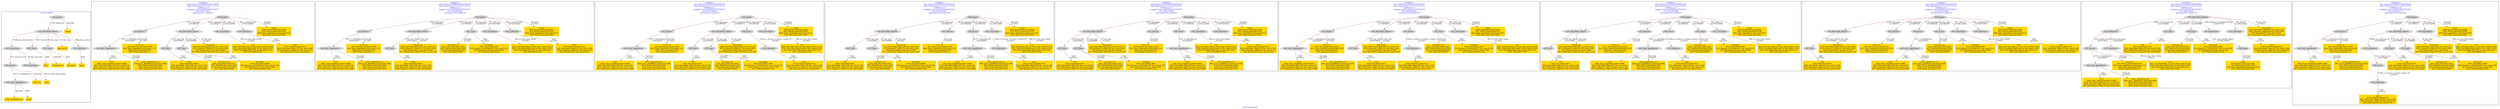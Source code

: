 digraph n0 {
fontcolor="blue"
remincross="true"
label="s16-s-hammer.xml"
subgraph cluster_0 {
label="1-correct model"
n2[style="filled",color="white",fillcolor="lightgray",label="E12_Production1"];
n3[style="filled",color="white",fillcolor="lightgray",label="E21_Person1"];
n4[style="filled",color="white",fillcolor="lightgray",label="E52_Time-Span1"];
n5[style="filled",color="white",fillcolor="lightgray",label="E82_Actor_Appellation1"];
n6[shape="plaintext",style="filled",fillcolor="gold",label="artist_uri"];
n7[style="filled",color="white",fillcolor="lightgray",label="E22_Man-Made_Object1"];
n8[style="filled",color="white",fillcolor="lightgray",label="E35_Title1"];
n9[style="filled",color="white",fillcolor="lightgray",label="E55_Type1"];
n10[shape="plaintext",style="filled",fillcolor="gold",label="description"];
n11[style="filled",color="white",fillcolor="lightgray",label="E78_Collection1"];
n12[shape="plaintext",style="filled",fillcolor="gold",label="title"];
n13[style="filled",color="white",fillcolor="lightgray",label="E38_Image1"];
n14[shape="plaintext",style="filled",fillcolor="gold",label="image"];
n15[shape="plaintext",style="filled",fillcolor="gold",label="year"];
n16[shape="plaintext",style="filled",fillcolor="gold",label="technique_uri"];
n17[shape="plaintext",style="filled",fillcolor="gold",label="technique"];
n18[shape="plaintext",style="filled",fillcolor="gold",label="name"];
n19[shape="plaintext",style="filled",fillcolor="gold",label="artist_appellation_uri"];
n20[shape="plaintext",style="filled",fillcolor="gold",label="artist"];
}
subgraph cluster_1 {
label="candidate 0\nlink coherence:0.058823529411764705\nnode coherence:0.1111111111111111\nconfidence:1.0\nmapping score:0.40370370370370373\ncost:1204.776947\n-precision:0.57-recall:0.5"
n22[style="filled",color="white",fillcolor="lightgray",label="E21_Person1"];
n23[style="filled",color="white",fillcolor="lightgray",label="E82_Actor_Appellation1"];
n24[style="filled",color="white",fillcolor="lightgray",label="E22_Man-Made_Object1"];
n25[style="filled",color="white",fillcolor="lightgray",label="E35_Title1"];
n26[style="filled",color="white",fillcolor="lightgray",label="E55_Type1"];
n27[style="filled",color="white",fillcolor="lightgray",label="E38_Image1"];
n28[style="filled",color="white",fillcolor="lightgray",label="E52_Time-Span1"];
n29[style="filled",color="white",fillcolor="lightgray",label="E78_Collection1"];
n30[shape="plaintext",style="filled",fillcolor="gold",label="artist\n[E82_Actor_Appellation,label,0.689]\n[E22_Man-Made_Object,P3_has_note,0.13]\n[E33_Linguistic_Object,P3_has_note,0.115]\n[E73_Information_Object,P3_has_note,0.066]"];
n31[shape="plaintext",style="filled",fillcolor="gold",label="year\n[E52_Time-Span,P82_at_some_time_within,0.523]\n[E52_Time-Span,P82a_begin_of_the_begin,0.192]\n[E52_Time-Span,P82b_end_of_the_end,0.181]\n[E35_Title,label,0.103]"];
n32[shape="plaintext",style="filled",fillcolor="gold",label="technique_uri\n[E55_Type,classLink,0.423]\n[E57_Material,classLink,0.285]\n[E74_Group,classLink,0.222]\n[E55_Type,label,0.069]"];
n33[shape="plaintext",style="filled",fillcolor="gold",label="name\n[E78_Collection,label,0.61]\n[E22_Man-Made_Object,P3_has_note,0.166]\n[E33_Linguistic_Object,P3_has_note,0.15]\n[E8_Acquisition,P3_has_note,0.074]"];
n34[shape="plaintext",style="filled",fillcolor="gold",label="image\n[E38_Image,classLink,0.826]\n[E21_Person,classLink,0.073]\n[E82_Actor_Appellation,classLink,0.057]\n[E53_Place,classLink,0.044]"];
n35[shape="plaintext",style="filled",fillcolor="gold",label="artist_appellation_uri\n[E82_Actor_Appellation,classLink,0.569]\n[E21_Person,classLink,0.343]\n[E39_Actor,classLink,0.055]\n[E38_Image,classLink,0.033]"];
n36[shape="plaintext",style="filled",fillcolor="gold",label="description\n[E22_Man-Made_Object,P3_has_note,0.35]\n[E33_Linguistic_Object,P3_has_note,0.288]\n[E8_Acquisition,P3_has_note,0.224]\n[E73_Information_Object,P3_has_note,0.139]"];
n37[shape="plaintext",style="filled",fillcolor="gold",label="artist_uri\n[E21_Person,classLink,0.416]\n[E82_Actor_Appellation,classLink,0.318]\n[E39_Actor,classLink,0.167]\n[E38_Image,classLink,0.1]"];
n38[shape="plaintext",style="filled",fillcolor="gold",label="title\n[E35_Title,label,0.647]\n[E22_Man-Made_Object,P3_has_note,0.134]\n[E73_Information_Object,P3_has_note,0.125]\n[E33_Linguistic_Object,P3_has_note,0.094]"];
n39[shape="plaintext",style="filled",fillcolor="gold",label="technique\n[E55_Type,label,0.498]\n[E29_Design_or_Procedure,P3_has_note,0.224]\n[E12_Production,P3_has_note,0.146]\n[E57_Material,label,0.133]"];
}
subgraph cluster_2 {
label="candidate 1\nlink coherence:0.058823529411764705\nnode coherence:0.1111111111111111\nconfidence:1.0\nmapping score:0.40370370370370373\ncost:1204.955166\n-precision:0.43-recall:0.38"
n41[style="filled",color="white",fillcolor="lightgray",label="E21_Person1"];
n42[style="filled",color="white",fillcolor="lightgray",label="E82_Actor_Appellation1"];
n43[style="filled",color="white",fillcolor="lightgray",label="E22_Man-Made_Object1"];
n44[style="filled",color="white",fillcolor="lightgray",label="E35_Title1"];
n45[style="filled",color="white",fillcolor="lightgray",label="E38_Image1"];
n46[style="filled",color="white",fillcolor="lightgray",label="E55_Type1"];
n47[style="filled",color="white",fillcolor="lightgray",label="E52_Time-Span1"];
n48[style="filled",color="white",fillcolor="lightgray",label="E78_Collection1"];
n49[shape="plaintext",style="filled",fillcolor="gold",label="artist\n[E82_Actor_Appellation,label,0.689]\n[E22_Man-Made_Object,P3_has_note,0.13]\n[E33_Linguistic_Object,P3_has_note,0.115]\n[E73_Information_Object,P3_has_note,0.066]"];
n50[shape="plaintext",style="filled",fillcolor="gold",label="year\n[E52_Time-Span,P82_at_some_time_within,0.523]\n[E52_Time-Span,P82a_begin_of_the_begin,0.192]\n[E52_Time-Span,P82b_end_of_the_end,0.181]\n[E35_Title,label,0.103]"];
n51[shape="plaintext",style="filled",fillcolor="gold",label="technique_uri\n[E55_Type,classLink,0.423]\n[E57_Material,classLink,0.285]\n[E74_Group,classLink,0.222]\n[E55_Type,label,0.069]"];
n52[shape="plaintext",style="filled",fillcolor="gold",label="name\n[E78_Collection,label,0.61]\n[E22_Man-Made_Object,P3_has_note,0.166]\n[E33_Linguistic_Object,P3_has_note,0.15]\n[E8_Acquisition,P3_has_note,0.074]"];
n53[shape="plaintext",style="filled",fillcolor="gold",label="image\n[E38_Image,classLink,0.826]\n[E21_Person,classLink,0.073]\n[E82_Actor_Appellation,classLink,0.057]\n[E53_Place,classLink,0.044]"];
n54[shape="plaintext",style="filled",fillcolor="gold",label="artist_appellation_uri\n[E82_Actor_Appellation,classLink,0.569]\n[E21_Person,classLink,0.343]\n[E39_Actor,classLink,0.055]\n[E38_Image,classLink,0.033]"];
n55[shape="plaintext",style="filled",fillcolor="gold",label="description\n[E22_Man-Made_Object,P3_has_note,0.35]\n[E33_Linguistic_Object,P3_has_note,0.288]\n[E8_Acquisition,P3_has_note,0.224]\n[E73_Information_Object,P3_has_note,0.139]"];
n56[shape="plaintext",style="filled",fillcolor="gold",label="artist_uri\n[E21_Person,classLink,0.416]\n[E82_Actor_Appellation,classLink,0.318]\n[E39_Actor,classLink,0.167]\n[E38_Image,classLink,0.1]"];
n57[shape="plaintext",style="filled",fillcolor="gold",label="title\n[E35_Title,label,0.647]\n[E22_Man-Made_Object,P3_has_note,0.134]\n[E73_Information_Object,P3_has_note,0.125]\n[E33_Linguistic_Object,P3_has_note,0.094]"];
n58[shape="plaintext",style="filled",fillcolor="gold",label="technique\n[E55_Type,label,0.498]\n[E29_Design_or_Procedure,P3_has_note,0.224]\n[E12_Production,P3_has_note,0.146]\n[E57_Material,label,0.133]"];
}
subgraph cluster_3 {
label="candidate 2\nlink coherence:0.05555555555555555\nnode coherence:0.1111111111111111\nconfidence:1.0\nmapping score:0.40370370370370373\ncost:1205.766253\n-precision:0.5-recall:0.5"
n60[style="filled",color="white",fillcolor="lightgray",label="E21_Person1"];
n61[style="filled",color="white",fillcolor="lightgray",label="E82_Actor_Appellation1"];
n62[style="filled",color="white",fillcolor="lightgray",label="E22_Man-Made_Object1"];
n63[style="filled",color="white",fillcolor="lightgray",label="E35_Title1"];
n64[style="filled",color="white",fillcolor="lightgray",label="E55_Type1"];
n65[style="filled",color="white",fillcolor="lightgray",label="E38_Image1"];
n66[style="filled",color="white",fillcolor="lightgray",label="E39_Actor1"];
n67[style="filled",color="white",fillcolor="lightgray",label="E52_Time-Span1"];
n68[style="filled",color="white",fillcolor="lightgray",label="E78_Collection1"];
n69[shape="plaintext",style="filled",fillcolor="gold",label="artist\n[E82_Actor_Appellation,label,0.689]\n[E22_Man-Made_Object,P3_has_note,0.13]\n[E33_Linguistic_Object,P3_has_note,0.115]\n[E73_Information_Object,P3_has_note,0.066]"];
n70[shape="plaintext",style="filled",fillcolor="gold",label="year\n[E52_Time-Span,P82_at_some_time_within,0.523]\n[E52_Time-Span,P82a_begin_of_the_begin,0.192]\n[E52_Time-Span,P82b_end_of_the_end,0.181]\n[E35_Title,label,0.103]"];
n71[shape="plaintext",style="filled",fillcolor="gold",label="technique_uri\n[E55_Type,classLink,0.423]\n[E57_Material,classLink,0.285]\n[E74_Group,classLink,0.222]\n[E55_Type,label,0.069]"];
n72[shape="plaintext",style="filled",fillcolor="gold",label="name\n[E78_Collection,label,0.61]\n[E22_Man-Made_Object,P3_has_note,0.166]\n[E33_Linguistic_Object,P3_has_note,0.15]\n[E8_Acquisition,P3_has_note,0.074]"];
n73[shape="plaintext",style="filled",fillcolor="gold",label="image\n[E38_Image,classLink,0.826]\n[E21_Person,classLink,0.073]\n[E82_Actor_Appellation,classLink,0.057]\n[E53_Place,classLink,0.044]"];
n74[shape="plaintext",style="filled",fillcolor="gold",label="artist_appellation_uri\n[E82_Actor_Appellation,classLink,0.569]\n[E21_Person,classLink,0.343]\n[E39_Actor,classLink,0.055]\n[E38_Image,classLink,0.033]"];
n75[shape="plaintext",style="filled",fillcolor="gold",label="description\n[E22_Man-Made_Object,P3_has_note,0.35]\n[E33_Linguistic_Object,P3_has_note,0.288]\n[E8_Acquisition,P3_has_note,0.224]\n[E73_Information_Object,P3_has_note,0.139]"];
n76[shape="plaintext",style="filled",fillcolor="gold",label="artist_uri\n[E21_Person,classLink,0.416]\n[E82_Actor_Appellation,classLink,0.318]\n[E39_Actor,classLink,0.167]\n[E38_Image,classLink,0.1]"];
n77[shape="plaintext",style="filled",fillcolor="gold",label="title\n[E35_Title,label,0.647]\n[E22_Man-Made_Object,P3_has_note,0.134]\n[E73_Information_Object,P3_has_note,0.125]\n[E33_Linguistic_Object,P3_has_note,0.094]"];
n78[shape="plaintext",style="filled",fillcolor="gold",label="technique\n[E55_Type,label,0.498]\n[E29_Design_or_Procedure,P3_has_note,0.224]\n[E12_Production,P3_has_note,0.146]\n[E57_Material,label,0.133]"];
}
subgraph cluster_4 {
label="candidate 3\nlink coherence:0.05555555555555555\nnode coherence:0.1111111111111111\nconfidence:1.0\nmapping score:0.40370370370370373\ncost:1205.766567\n-precision:0.38-recall:0.38"
n80[style="filled",color="white",fillcolor="lightgray",label="E22_Man-Made_Object1"];
n81[style="filled",color="white",fillcolor="lightgray",label="E35_Title1"];
n82[style="filled",color="white",fillcolor="lightgray",label="E55_Type1"];
n83[style="filled",color="white",fillcolor="lightgray",label="E38_Image1"];
n84[style="filled",color="white",fillcolor="lightgray",label="E21_Person1"];
n85[style="filled",color="white",fillcolor="lightgray",label="E39_Actor1"];
n86[style="filled",color="white",fillcolor="lightgray",label="E82_Actor_Appellation1"];
n87[style="filled",color="white",fillcolor="lightgray",label="E52_Time-Span1"];
n88[style="filled",color="white",fillcolor="lightgray",label="E78_Collection1"];
n89[shape="plaintext",style="filled",fillcolor="gold",label="artist\n[E82_Actor_Appellation,label,0.689]\n[E22_Man-Made_Object,P3_has_note,0.13]\n[E33_Linguistic_Object,P3_has_note,0.115]\n[E73_Information_Object,P3_has_note,0.066]"];
n90[shape="plaintext",style="filled",fillcolor="gold",label="year\n[E52_Time-Span,P82_at_some_time_within,0.523]\n[E52_Time-Span,P82a_begin_of_the_begin,0.192]\n[E52_Time-Span,P82b_end_of_the_end,0.181]\n[E35_Title,label,0.103]"];
n91[shape="plaintext",style="filled",fillcolor="gold",label="technique_uri\n[E55_Type,classLink,0.423]\n[E57_Material,classLink,0.285]\n[E74_Group,classLink,0.222]\n[E55_Type,label,0.069]"];
n92[shape="plaintext",style="filled",fillcolor="gold",label="name\n[E78_Collection,label,0.61]\n[E22_Man-Made_Object,P3_has_note,0.166]\n[E33_Linguistic_Object,P3_has_note,0.15]\n[E8_Acquisition,P3_has_note,0.074]"];
n93[shape="plaintext",style="filled",fillcolor="gold",label="image\n[E38_Image,classLink,0.826]\n[E21_Person,classLink,0.073]\n[E82_Actor_Appellation,classLink,0.057]\n[E53_Place,classLink,0.044]"];
n94[shape="plaintext",style="filled",fillcolor="gold",label="artist_appellation_uri\n[E82_Actor_Appellation,classLink,0.569]\n[E21_Person,classLink,0.343]\n[E39_Actor,classLink,0.055]\n[E38_Image,classLink,0.033]"];
n95[shape="plaintext",style="filled",fillcolor="gold",label="description\n[E22_Man-Made_Object,P3_has_note,0.35]\n[E33_Linguistic_Object,P3_has_note,0.288]\n[E8_Acquisition,P3_has_note,0.224]\n[E73_Information_Object,P3_has_note,0.139]"];
n96[shape="plaintext",style="filled",fillcolor="gold",label="artist_uri\n[E21_Person,classLink,0.416]\n[E82_Actor_Appellation,classLink,0.318]\n[E39_Actor,classLink,0.167]\n[E38_Image,classLink,0.1]"];
n97[shape="plaintext",style="filled",fillcolor="gold",label="title\n[E35_Title,label,0.647]\n[E22_Man-Made_Object,P3_has_note,0.134]\n[E73_Information_Object,P3_has_note,0.125]\n[E33_Linguistic_Object,P3_has_note,0.094]"];
n98[shape="plaintext",style="filled",fillcolor="gold",label="technique\n[E55_Type,label,0.498]\n[E29_Design_or_Procedure,P3_has_note,0.224]\n[E12_Production,P3_has_note,0.146]\n[E57_Material,label,0.133]"];
}
subgraph cluster_5 {
label="candidate 4\nlink coherence:0.05555555555555555\nnode coherence:0.1111111111111111\nconfidence:1.0\nmapping score:0.40370370370370373\ncost:1205.776569\n-precision:0.38-recall:0.38"
n100[style="filled",color="white",fillcolor="lightgray",label="E22_Man-Made_Object1"];
n101[style="filled",color="white",fillcolor="lightgray",label="E35_Title1"];
n102[style="filled",color="white",fillcolor="lightgray",label="E55_Type1"];
n103[style="filled",color="white",fillcolor="lightgray",label="E38_Image1"];
n104[style="filled",color="white",fillcolor="lightgray",label="E21_Person1"];
n105[style="filled",color="white",fillcolor="lightgray",label="E39_Actor1"];
n106[style="filled",color="white",fillcolor="lightgray",label="E82_Actor_Appellation1"];
n107[style="filled",color="white",fillcolor="lightgray",label="E52_Time-Span1"];
n108[style="filled",color="white",fillcolor="lightgray",label="E78_Collection1"];
n109[shape="plaintext",style="filled",fillcolor="gold",label="artist\n[E82_Actor_Appellation,label,0.689]\n[E22_Man-Made_Object,P3_has_note,0.13]\n[E33_Linguistic_Object,P3_has_note,0.115]\n[E73_Information_Object,P3_has_note,0.066]"];
n110[shape="plaintext",style="filled",fillcolor="gold",label="year\n[E52_Time-Span,P82_at_some_time_within,0.523]\n[E52_Time-Span,P82a_begin_of_the_begin,0.192]\n[E52_Time-Span,P82b_end_of_the_end,0.181]\n[E35_Title,label,0.103]"];
n111[shape="plaintext",style="filled",fillcolor="gold",label="technique_uri\n[E55_Type,classLink,0.423]\n[E57_Material,classLink,0.285]\n[E74_Group,classLink,0.222]\n[E55_Type,label,0.069]"];
n112[shape="plaintext",style="filled",fillcolor="gold",label="name\n[E78_Collection,label,0.61]\n[E22_Man-Made_Object,P3_has_note,0.166]\n[E33_Linguistic_Object,P3_has_note,0.15]\n[E8_Acquisition,P3_has_note,0.074]"];
n113[shape="plaintext",style="filled",fillcolor="gold",label="image\n[E38_Image,classLink,0.826]\n[E21_Person,classLink,0.073]\n[E82_Actor_Appellation,classLink,0.057]\n[E53_Place,classLink,0.044]"];
n114[shape="plaintext",style="filled",fillcolor="gold",label="artist_appellation_uri\n[E82_Actor_Appellation,classLink,0.569]\n[E21_Person,classLink,0.343]\n[E39_Actor,classLink,0.055]\n[E38_Image,classLink,0.033]"];
n115[shape="plaintext",style="filled",fillcolor="gold",label="description\n[E22_Man-Made_Object,P3_has_note,0.35]\n[E33_Linguistic_Object,P3_has_note,0.288]\n[E8_Acquisition,P3_has_note,0.224]\n[E73_Information_Object,P3_has_note,0.139]"];
n116[shape="plaintext",style="filled",fillcolor="gold",label="artist_uri\n[E21_Person,classLink,0.416]\n[E82_Actor_Appellation,classLink,0.318]\n[E39_Actor,classLink,0.167]\n[E38_Image,classLink,0.1]"];
n117[shape="plaintext",style="filled",fillcolor="gold",label="title\n[E35_Title,label,0.647]\n[E22_Man-Made_Object,P3_has_note,0.134]\n[E73_Information_Object,P3_has_note,0.125]\n[E33_Linguistic_Object,P3_has_note,0.094]"];
n118[shape="plaintext",style="filled",fillcolor="gold",label="technique\n[E55_Type,label,0.498]\n[E29_Design_or_Procedure,P3_has_note,0.224]\n[E12_Production,P3_has_note,0.146]\n[E57_Material,label,0.133]"];
}
subgraph cluster_6 {
label="candidate 5\nlink coherence:0.05555555555555555\nnode coherence:0.1111111111111111\nconfidence:1.0\nmapping score:0.40370370370370373\ncost:1205.944472\n-precision:0.38-recall:0.38"
n120[style="filled",color="white",fillcolor="lightgray",label="E21_Person1"];
n121[style="filled",color="white",fillcolor="lightgray",label="E82_Actor_Appellation1"];
n122[style="filled",color="white",fillcolor="lightgray",label="E22_Man-Made_Object1"];
n123[style="filled",color="white",fillcolor="lightgray",label="E35_Title1"];
n124[style="filled",color="white",fillcolor="lightgray",label="E38_Image1"];
n125[style="filled",color="white",fillcolor="lightgray",label="E39_Actor1"];
n126[style="filled",color="white",fillcolor="lightgray",label="E55_Type1"];
n127[style="filled",color="white",fillcolor="lightgray",label="E52_Time-Span1"];
n128[style="filled",color="white",fillcolor="lightgray",label="E78_Collection1"];
n129[shape="plaintext",style="filled",fillcolor="gold",label="artist\n[E82_Actor_Appellation,label,0.689]\n[E22_Man-Made_Object,P3_has_note,0.13]\n[E33_Linguistic_Object,P3_has_note,0.115]\n[E73_Information_Object,P3_has_note,0.066]"];
n130[shape="plaintext",style="filled",fillcolor="gold",label="year\n[E52_Time-Span,P82_at_some_time_within,0.523]\n[E52_Time-Span,P82a_begin_of_the_begin,0.192]\n[E52_Time-Span,P82b_end_of_the_end,0.181]\n[E35_Title,label,0.103]"];
n131[shape="plaintext",style="filled",fillcolor="gold",label="technique_uri\n[E55_Type,classLink,0.423]\n[E57_Material,classLink,0.285]\n[E74_Group,classLink,0.222]\n[E55_Type,label,0.069]"];
n132[shape="plaintext",style="filled",fillcolor="gold",label="name\n[E78_Collection,label,0.61]\n[E22_Man-Made_Object,P3_has_note,0.166]\n[E33_Linguistic_Object,P3_has_note,0.15]\n[E8_Acquisition,P3_has_note,0.074]"];
n133[shape="plaintext",style="filled",fillcolor="gold",label="image\n[E38_Image,classLink,0.826]\n[E21_Person,classLink,0.073]\n[E82_Actor_Appellation,classLink,0.057]\n[E53_Place,classLink,0.044]"];
n134[shape="plaintext",style="filled",fillcolor="gold",label="artist_appellation_uri\n[E82_Actor_Appellation,classLink,0.569]\n[E21_Person,classLink,0.343]\n[E39_Actor,classLink,0.055]\n[E38_Image,classLink,0.033]"];
n135[shape="plaintext",style="filled",fillcolor="gold",label="description\n[E22_Man-Made_Object,P3_has_note,0.35]\n[E33_Linguistic_Object,P3_has_note,0.288]\n[E8_Acquisition,P3_has_note,0.224]\n[E73_Information_Object,P3_has_note,0.139]"];
n136[shape="plaintext",style="filled",fillcolor="gold",label="artist_uri\n[E21_Person,classLink,0.416]\n[E82_Actor_Appellation,classLink,0.318]\n[E39_Actor,classLink,0.167]\n[E38_Image,classLink,0.1]"];
n137[shape="plaintext",style="filled",fillcolor="gold",label="title\n[E35_Title,label,0.647]\n[E22_Man-Made_Object,P3_has_note,0.134]\n[E73_Information_Object,P3_has_note,0.125]\n[E33_Linguistic_Object,P3_has_note,0.094]"];
n138[shape="plaintext",style="filled",fillcolor="gold",label="technique\n[E55_Type,label,0.498]\n[E29_Design_or_Procedure,P3_has_note,0.224]\n[E12_Production,P3_has_note,0.146]\n[E57_Material,label,0.133]"];
}
subgraph cluster_7 {
label="candidate 6\nlink coherence:0.05555555555555555\nnode coherence:0.1111111111111111\nconfidence:1.0\nmapping score:0.40370370370370373\ncost:1205.944786\n-precision:0.25-recall:0.25"
n140[style="filled",color="white",fillcolor="lightgray",label="E22_Man-Made_Object1"];
n141[style="filled",color="white",fillcolor="lightgray",label="E35_Title1"];
n142[style="filled",color="white",fillcolor="lightgray",label="E38_Image1"];
n143[style="filled",color="white",fillcolor="lightgray",label="E21_Person1"];
n144[style="filled",color="white",fillcolor="lightgray",label="E39_Actor1"];
n145[style="filled",color="white",fillcolor="lightgray",label="E55_Type1"];
n146[style="filled",color="white",fillcolor="lightgray",label="E82_Actor_Appellation1"];
n147[style="filled",color="white",fillcolor="lightgray",label="E52_Time-Span1"];
n148[style="filled",color="white",fillcolor="lightgray",label="E78_Collection1"];
n149[shape="plaintext",style="filled",fillcolor="gold",label="artist\n[E82_Actor_Appellation,label,0.689]\n[E22_Man-Made_Object,P3_has_note,0.13]\n[E33_Linguistic_Object,P3_has_note,0.115]\n[E73_Information_Object,P3_has_note,0.066]"];
n150[shape="plaintext",style="filled",fillcolor="gold",label="year\n[E52_Time-Span,P82_at_some_time_within,0.523]\n[E52_Time-Span,P82a_begin_of_the_begin,0.192]\n[E52_Time-Span,P82b_end_of_the_end,0.181]\n[E35_Title,label,0.103]"];
n151[shape="plaintext",style="filled",fillcolor="gold",label="technique_uri\n[E55_Type,classLink,0.423]\n[E57_Material,classLink,0.285]\n[E74_Group,classLink,0.222]\n[E55_Type,label,0.069]"];
n152[shape="plaintext",style="filled",fillcolor="gold",label="name\n[E78_Collection,label,0.61]\n[E22_Man-Made_Object,P3_has_note,0.166]\n[E33_Linguistic_Object,P3_has_note,0.15]\n[E8_Acquisition,P3_has_note,0.074]"];
n153[shape="plaintext",style="filled",fillcolor="gold",label="image\n[E38_Image,classLink,0.826]\n[E21_Person,classLink,0.073]\n[E82_Actor_Appellation,classLink,0.057]\n[E53_Place,classLink,0.044]"];
n154[shape="plaintext",style="filled",fillcolor="gold",label="artist_appellation_uri\n[E82_Actor_Appellation,classLink,0.569]\n[E21_Person,classLink,0.343]\n[E39_Actor,classLink,0.055]\n[E38_Image,classLink,0.033]"];
n155[shape="plaintext",style="filled",fillcolor="gold",label="description\n[E22_Man-Made_Object,P3_has_note,0.35]\n[E33_Linguistic_Object,P3_has_note,0.288]\n[E8_Acquisition,P3_has_note,0.224]\n[E73_Information_Object,P3_has_note,0.139]"];
n156[shape="plaintext",style="filled",fillcolor="gold",label="artist_uri\n[E21_Person,classLink,0.416]\n[E82_Actor_Appellation,classLink,0.318]\n[E39_Actor,classLink,0.167]\n[E38_Image,classLink,0.1]"];
n157[shape="plaintext",style="filled",fillcolor="gold",label="title\n[E35_Title,label,0.647]\n[E22_Man-Made_Object,P3_has_note,0.134]\n[E73_Information_Object,P3_has_note,0.125]\n[E33_Linguistic_Object,P3_has_note,0.094]"];
n158[shape="plaintext",style="filled",fillcolor="gold",label="technique\n[E55_Type,label,0.498]\n[E29_Design_or_Procedure,P3_has_note,0.224]\n[E12_Production,P3_has_note,0.146]\n[E57_Material,label,0.133]"];
}
subgraph cluster_8 {
label="candidate 7\nlink coherence:0.05555555555555555\nnode coherence:0.1111111111111111\nconfidence:1.0\nmapping score:0.40370370370370373\ncost:1205.954788\n-precision:0.25-recall:0.25"
n160[style="filled",color="white",fillcolor="lightgray",label="E22_Man-Made_Object1"];
n161[style="filled",color="white",fillcolor="lightgray",label="E35_Title1"];
n162[style="filled",color="white",fillcolor="lightgray",label="E38_Image1"];
n163[style="filled",color="white",fillcolor="lightgray",label="E21_Person1"];
n164[style="filled",color="white",fillcolor="lightgray",label="E39_Actor1"];
n165[style="filled",color="white",fillcolor="lightgray",label="E55_Type1"];
n166[style="filled",color="white",fillcolor="lightgray",label="E82_Actor_Appellation1"];
n167[style="filled",color="white",fillcolor="lightgray",label="E52_Time-Span1"];
n168[style="filled",color="white",fillcolor="lightgray",label="E78_Collection1"];
n169[shape="plaintext",style="filled",fillcolor="gold",label="artist\n[E82_Actor_Appellation,label,0.689]\n[E22_Man-Made_Object,P3_has_note,0.13]\n[E33_Linguistic_Object,P3_has_note,0.115]\n[E73_Information_Object,P3_has_note,0.066]"];
n170[shape="plaintext",style="filled",fillcolor="gold",label="year\n[E52_Time-Span,P82_at_some_time_within,0.523]\n[E52_Time-Span,P82a_begin_of_the_begin,0.192]\n[E52_Time-Span,P82b_end_of_the_end,0.181]\n[E35_Title,label,0.103]"];
n171[shape="plaintext",style="filled",fillcolor="gold",label="technique_uri\n[E55_Type,classLink,0.423]\n[E57_Material,classLink,0.285]\n[E74_Group,classLink,0.222]\n[E55_Type,label,0.069]"];
n172[shape="plaintext",style="filled",fillcolor="gold",label="name\n[E78_Collection,label,0.61]\n[E22_Man-Made_Object,P3_has_note,0.166]\n[E33_Linguistic_Object,P3_has_note,0.15]\n[E8_Acquisition,P3_has_note,0.074]"];
n173[shape="plaintext",style="filled",fillcolor="gold",label="image\n[E38_Image,classLink,0.826]\n[E21_Person,classLink,0.073]\n[E82_Actor_Appellation,classLink,0.057]\n[E53_Place,classLink,0.044]"];
n174[shape="plaintext",style="filled",fillcolor="gold",label="artist_appellation_uri\n[E82_Actor_Appellation,classLink,0.569]\n[E21_Person,classLink,0.343]\n[E39_Actor,classLink,0.055]\n[E38_Image,classLink,0.033]"];
n175[shape="plaintext",style="filled",fillcolor="gold",label="description\n[E22_Man-Made_Object,P3_has_note,0.35]\n[E33_Linguistic_Object,P3_has_note,0.288]\n[E8_Acquisition,P3_has_note,0.224]\n[E73_Information_Object,P3_has_note,0.139]"];
n176[shape="plaintext",style="filled",fillcolor="gold",label="artist_uri\n[E21_Person,classLink,0.416]\n[E82_Actor_Appellation,classLink,0.318]\n[E39_Actor,classLink,0.167]\n[E38_Image,classLink,0.1]"];
n177[shape="plaintext",style="filled",fillcolor="gold",label="title\n[E35_Title,label,0.647]\n[E22_Man-Made_Object,P3_has_note,0.134]\n[E73_Information_Object,P3_has_note,0.125]\n[E33_Linguistic_Object,P3_has_note,0.094]"];
n178[shape="plaintext",style="filled",fillcolor="gold",label="technique\n[E55_Type,label,0.498]\n[E29_Design_or_Procedure,P3_has_note,0.224]\n[E12_Production,P3_has_note,0.146]\n[E57_Material,label,0.133]"];
}
subgraph cluster_9 {
label="candidate 8\nlink coherence:0.05263157894736842\nnode coherence:0.1111111111111111\nconfidence:1.0\nmapping score:0.40370370370370373\ncost:1206.676053\n-precision:0.67-recall:0.75"
n180[style="filled",color="white",fillcolor="lightgray",label="E12_Production1"];
n181[style="filled",color="white",fillcolor="lightgray",label="E21_Person1"];
n182[style="filled",color="white",fillcolor="lightgray",label="E52_Time-Span1"];
n183[style="filled",color="white",fillcolor="lightgray",label="E82_Actor_Appellation1"];
n184[style="filled",color="white",fillcolor="lightgray",label="E22_Man-Made_Object1"];
n185[style="filled",color="white",fillcolor="lightgray",label="E35_Title1"];
n186[style="filled",color="white",fillcolor="lightgray",label="E55_Type1"];
n187[style="filled",color="white",fillcolor="lightgray",label="E8_Acquisition1"];
n188[style="filled",color="white",fillcolor="lightgray",label="E78_Collection1"];
n189[style="filled",color="white",fillcolor="lightgray",label="E38_Image1"];
n190[shape="plaintext",style="filled",fillcolor="gold",label="artist\n[E82_Actor_Appellation,label,0.689]\n[E22_Man-Made_Object,P3_has_note,0.13]\n[E33_Linguistic_Object,P3_has_note,0.115]\n[E73_Information_Object,P3_has_note,0.066]"];
n191[shape="plaintext",style="filled",fillcolor="gold",label="year\n[E52_Time-Span,P82_at_some_time_within,0.523]\n[E52_Time-Span,P82a_begin_of_the_begin,0.192]\n[E52_Time-Span,P82b_end_of_the_end,0.181]\n[E35_Title,label,0.103]"];
n192[shape="plaintext",style="filled",fillcolor="gold",label="technique_uri\n[E55_Type,classLink,0.423]\n[E57_Material,classLink,0.285]\n[E74_Group,classLink,0.222]\n[E55_Type,label,0.069]"];
n193[shape="plaintext",style="filled",fillcolor="gold",label="name\n[E78_Collection,label,0.61]\n[E22_Man-Made_Object,P3_has_note,0.166]\n[E33_Linguistic_Object,P3_has_note,0.15]\n[E8_Acquisition,P3_has_note,0.074]"];
n194[shape="plaintext",style="filled",fillcolor="gold",label="image\n[E38_Image,classLink,0.826]\n[E21_Person,classLink,0.073]\n[E82_Actor_Appellation,classLink,0.057]\n[E53_Place,classLink,0.044]"];
n195[shape="plaintext",style="filled",fillcolor="gold",label="artist_appellation_uri\n[E82_Actor_Appellation,classLink,0.569]\n[E21_Person,classLink,0.343]\n[E39_Actor,classLink,0.055]\n[E38_Image,classLink,0.033]"];
n196[shape="plaintext",style="filled",fillcolor="gold",label="description\n[E22_Man-Made_Object,P3_has_note,0.35]\n[E33_Linguistic_Object,P3_has_note,0.288]\n[E8_Acquisition,P3_has_note,0.224]\n[E73_Information_Object,P3_has_note,0.139]"];
n197[shape="plaintext",style="filled",fillcolor="gold",label="artist_uri\n[E21_Person,classLink,0.416]\n[E82_Actor_Appellation,classLink,0.318]\n[E39_Actor,classLink,0.167]\n[E38_Image,classLink,0.1]"];
n198[shape="plaintext",style="filled",fillcolor="gold",label="title\n[E35_Title,label,0.647]\n[E22_Man-Made_Object,P3_has_note,0.134]\n[E73_Information_Object,P3_has_note,0.125]\n[E33_Linguistic_Object,P3_has_note,0.094]"];
n199[shape="plaintext",style="filled",fillcolor="gold",label="technique\n[E55_Type,label,0.498]\n[E29_Design_or_Procedure,P3_has_note,0.224]\n[E12_Production,P3_has_note,0.146]\n[E57_Material,label,0.133]"];
}
subgraph cluster_10 {
label="candidate 9\nlink coherence:0.05263157894736842\nnode coherence:0.1111111111111111\nconfidence:1.0\nmapping score:0.40370370370370373\ncost:1206.693717\n-precision:0.56-recall:0.62"
n201[style="filled",color="white",fillcolor="lightgray",label="E12_Production1"];
n202[style="filled",color="white",fillcolor="lightgray",label="E39_Actor1"];
n203[style="filled",color="white",fillcolor="lightgray",label="E21_Person1"];
n204[style="filled",color="white",fillcolor="lightgray",label="E82_Actor_Appellation1"];
n205[style="filled",color="white",fillcolor="lightgray",label="E22_Man-Made_Object1"];
n206[style="filled",color="white",fillcolor="lightgray",label="E35_Title1"];
n207[style="filled",color="white",fillcolor="lightgray",label="E55_Type1"];
n208[style="filled",color="white",fillcolor="lightgray",label="E38_Image1"];
n209[style="filled",color="white",fillcolor="lightgray",label="E52_Time-Span1"];
n210[style="filled",color="white",fillcolor="lightgray",label="E78_Collection1"];
n211[shape="plaintext",style="filled",fillcolor="gold",label="artist\n[E82_Actor_Appellation,label,0.689]\n[E22_Man-Made_Object,P3_has_note,0.13]\n[E33_Linguistic_Object,P3_has_note,0.115]\n[E73_Information_Object,P3_has_note,0.066]"];
n212[shape="plaintext",style="filled",fillcolor="gold",label="year\n[E52_Time-Span,P82_at_some_time_within,0.523]\n[E52_Time-Span,P82a_begin_of_the_begin,0.192]\n[E52_Time-Span,P82b_end_of_the_end,0.181]\n[E35_Title,label,0.103]"];
n213[shape="plaintext",style="filled",fillcolor="gold",label="technique_uri\n[E55_Type,classLink,0.423]\n[E57_Material,classLink,0.285]\n[E74_Group,classLink,0.222]\n[E55_Type,label,0.069]"];
n214[shape="plaintext",style="filled",fillcolor="gold",label="name\n[E78_Collection,label,0.61]\n[E22_Man-Made_Object,P3_has_note,0.166]\n[E33_Linguistic_Object,P3_has_note,0.15]\n[E8_Acquisition,P3_has_note,0.074]"];
n215[shape="plaintext",style="filled",fillcolor="gold",label="image\n[E38_Image,classLink,0.826]\n[E21_Person,classLink,0.073]\n[E82_Actor_Appellation,classLink,0.057]\n[E53_Place,classLink,0.044]"];
n216[shape="plaintext",style="filled",fillcolor="gold",label="artist_appellation_uri\n[E82_Actor_Appellation,classLink,0.569]\n[E21_Person,classLink,0.343]\n[E39_Actor,classLink,0.055]\n[E38_Image,classLink,0.033]"];
n217[shape="plaintext",style="filled",fillcolor="gold",label="description\n[E22_Man-Made_Object,P3_has_note,0.35]\n[E33_Linguistic_Object,P3_has_note,0.288]\n[E8_Acquisition,P3_has_note,0.224]\n[E73_Information_Object,P3_has_note,0.139]"];
n218[shape="plaintext",style="filled",fillcolor="gold",label="artist_uri\n[E21_Person,classLink,0.416]\n[E82_Actor_Appellation,classLink,0.318]\n[E39_Actor,classLink,0.167]\n[E38_Image,classLink,0.1]"];
n219[shape="plaintext",style="filled",fillcolor="gold",label="title\n[E35_Title,label,0.647]\n[E22_Man-Made_Object,P3_has_note,0.134]\n[E73_Information_Object,P3_has_note,0.125]\n[E33_Linguistic_Object,P3_has_note,0.094]"];
n220[shape="plaintext",style="filled",fillcolor="gold",label="technique\n[E55_Type,label,0.498]\n[E29_Design_or_Procedure,P3_has_note,0.224]\n[E12_Production,P3_has_note,0.146]\n[E57_Material,label,0.133]"];
}
n2 -> n3[color="brown",fontcolor="black",label="P14_carried_out_by"]
n2 -> n4[color="brown",fontcolor="black",label="P4_has_time-span"]
n3 -> n5[color="brown",fontcolor="black",label="P131_is_identified_by"]
n3 -> n6[color="brown",fontcolor="black",label="classLink"]
n7 -> n8[color="brown",fontcolor="black",label="P102_has_title"]
n7 -> n2[color="brown",fontcolor="black",label="P108i_was_produced_by"]
n7 -> n9[color="brown",fontcolor="black",label="P2_has_type"]
n7 -> n10[color="brown",fontcolor="black",label="P3_has_note"]
n7 -> n11[color="brown",fontcolor="black",label="P46i_forms_part_of"]
n8 -> n12[color="brown",fontcolor="black",label="label"]
n13 -> n7[color="brown",fontcolor="black",label="P138_represents"]
n13 -> n14[color="brown",fontcolor="black",label="classLink"]
n4 -> n15[color="brown",fontcolor="black",label="P82_at_some_time_within"]
n9 -> n16[color="brown",fontcolor="black",label="classLink"]
n9 -> n17[color="brown",fontcolor="black",label="label"]
n11 -> n18[color="brown",fontcolor="black",label="label"]
n5 -> n19[color="brown",fontcolor="black",label="classLink"]
n5 -> n20[color="brown",fontcolor="black",label="label"]
n22 -> n23[color="brown",fontcolor="black",label="P131_is_identified_by\nw=0.992637"]
n24 -> n25[color="brown",fontcolor="black",label="P102_has_title\nw=0.976935"]
n24 -> n26[color="brown",fontcolor="black",label="P2_has_type\nw=0.804988"]
n27 -> n22[color="brown",fontcolor="black",label="P138_represents\nw=0.999308"]
n27 -> n24[color="brown",fontcolor="black",label="P138_represents\nw=0.983075"]
n27 -> n28[color="brown",fontcolor="black",label="P67_refers_to\nw=100.010002"]
n27 -> n29[color="brown",fontcolor="black",label="P62i_is_depicted_by\nw=100.010002"]
n23 -> n30[color="brown",fontcolor="black",label="label\nw=100.0"]
n28 -> n31[color="brown",fontcolor="black",label="P82_at_some_time_within\nw=100.0"]
n26 -> n32[color="brown",fontcolor="black",label="classLink\nw=100.0"]
n29 -> n33[color="brown",fontcolor="black",label="label\nw=100.0"]
n27 -> n34[color="brown",fontcolor="black",label="classLink\nw=100.0"]
n23 -> n35[color="brown",fontcolor="black",label="classLink\nw=100.0"]
n24 -> n36[color="brown",fontcolor="black",label="P3_has_note\nw=100.0"]
n22 -> n37[color="brown",fontcolor="black",label="classLink\nw=100.0"]
n25 -> n38[color="brown",fontcolor="black",label="label\nw=100.0"]
n26 -> n39[color="brown",fontcolor="black",label="label\nw=100.0"]
n41 -> n42[color="brown",fontcolor="black",label="P131_is_identified_by\nw=0.992637"]
n43 -> n44[color="brown",fontcolor="black",label="P102_has_title\nw=0.976935"]
n45 -> n41[color="brown",fontcolor="black",label="P138_represents\nw=0.999308"]
n45 -> n43[color="brown",fontcolor="black",label="P138_represents\nw=0.983075"]
n45 -> n46[color="brown",fontcolor="black",label="P2_has_type\nw=0.983207"]
n45 -> n47[color="brown",fontcolor="black",label="P67_refers_to\nw=100.010002"]
n45 -> n48[color="brown",fontcolor="black",label="P62i_is_depicted_by\nw=100.010002"]
n42 -> n49[color="brown",fontcolor="black",label="label\nw=100.0"]
n47 -> n50[color="brown",fontcolor="black",label="P82_at_some_time_within\nw=100.0"]
n46 -> n51[color="brown",fontcolor="black",label="classLink\nw=100.0"]
n48 -> n52[color="brown",fontcolor="black",label="label\nw=100.0"]
n45 -> n53[color="brown",fontcolor="black",label="classLink\nw=100.0"]
n42 -> n54[color="brown",fontcolor="black",label="classLink\nw=100.0"]
n43 -> n55[color="brown",fontcolor="black",label="P3_has_note\nw=100.0"]
n41 -> n56[color="brown",fontcolor="black",label="classLink\nw=100.0"]
n44 -> n57[color="brown",fontcolor="black",label="label\nw=100.0"]
n46 -> n58[color="brown",fontcolor="black",label="label\nw=100.0"]
n60 -> n61[color="brown",fontcolor="black",label="P131_is_identified_by\nw=0.992637"]
n62 -> n63[color="brown",fontcolor="black",label="P102_has_title\nw=0.976935"]
n62 -> n64[color="brown",fontcolor="black",label="P2_has_type\nw=0.804988"]
n65 -> n60[color="brown",fontcolor="black",label="P138_represents\nw=0.999308"]
n65 -> n62[color="brown",fontcolor="black",label="P138_represents\nw=0.983075"]
n65 -> n66[color="brown",fontcolor="black",label="P138_represents\nw=0.999308"]
n65 -> n67[color="brown",fontcolor="black",label="P67_refers_to\nw=100.010002"]
n66 -> n68[color="brown",fontcolor="black",label="P109i_is_current_or_former_curator_of\nw=100.0"]
n61 -> n69[color="brown",fontcolor="black",label="label\nw=100.0"]
n67 -> n70[color="brown",fontcolor="black",label="P82_at_some_time_within\nw=100.0"]
n64 -> n71[color="brown",fontcolor="black",label="classLink\nw=100.0"]
n68 -> n72[color="brown",fontcolor="black",label="label\nw=100.0"]
n65 -> n73[color="brown",fontcolor="black",label="classLink\nw=100.0"]
n61 -> n74[color="brown",fontcolor="black",label="classLink\nw=100.0"]
n62 -> n75[color="brown",fontcolor="black",label="P3_has_note\nw=100.0"]
n60 -> n76[color="brown",fontcolor="black",label="classLink\nw=100.0"]
n63 -> n77[color="brown",fontcolor="black",label="label\nw=100.0"]
n64 -> n78[color="brown",fontcolor="black",label="label\nw=100.0"]
n80 -> n81[color="brown",fontcolor="black",label="P102_has_title\nw=0.976935"]
n80 -> n82[color="brown",fontcolor="black",label="P2_has_type\nw=0.804988"]
n83 -> n84[color="brown",fontcolor="black",label="P138_represents\nw=0.999308"]
n83 -> n80[color="brown",fontcolor="black",label="P138_represents\nw=0.983075"]
n83 -> n85[color="brown",fontcolor="black",label="P138_represents\nw=0.999308"]
n85 -> n86[color="brown",fontcolor="black",label="P131_is_identified_by\nw=0.992951"]
n83 -> n87[color="brown",fontcolor="black",label="P67_refers_to\nw=100.010002"]
n85 -> n88[color="brown",fontcolor="black",label="P109i_is_current_or_former_curator_of\nw=100.0"]
n86 -> n89[color="brown",fontcolor="black",label="label\nw=100.0"]
n87 -> n90[color="brown",fontcolor="black",label="P82_at_some_time_within\nw=100.0"]
n82 -> n91[color="brown",fontcolor="black",label="classLink\nw=100.0"]
n88 -> n92[color="brown",fontcolor="black",label="label\nw=100.0"]
n83 -> n93[color="brown",fontcolor="black",label="classLink\nw=100.0"]
n86 -> n94[color="brown",fontcolor="black",label="classLink\nw=100.0"]
n80 -> n95[color="brown",fontcolor="black",label="P3_has_note\nw=100.0"]
n84 -> n96[color="brown",fontcolor="black",label="classLink\nw=100.0"]
n81 -> n97[color="brown",fontcolor="black",label="label\nw=100.0"]
n82 -> n98[color="brown",fontcolor="black",label="label\nw=100.0"]
n100 -> n101[color="brown",fontcolor="black",label="P102_has_title\nw=0.976935"]
n100 -> n102[color="brown",fontcolor="black",label="P2_has_type\nw=0.804988"]
n103 -> n104[color="brown",fontcolor="black",label="P138_represents\nw=0.999308"]
n103 -> n100[color="brown",fontcolor="black",label="P138_represents\nw=0.983075"]
n103 -> n105[color="brown",fontcolor="black",label="P138_represents\nw=0.999308"]
n105 -> n106[color="brown",fontcolor="black",label="P131_is_identified_by\nw=0.992951"]
n103 -> n107[color="brown",fontcolor="black",label="P67_refers_to\nw=100.010002"]
n103 -> n108[color="brown",fontcolor="black",label="P62i_is_depicted_by\nw=100.010002"]
n106 -> n109[color="brown",fontcolor="black",label="label\nw=100.0"]
n107 -> n110[color="brown",fontcolor="black",label="P82_at_some_time_within\nw=100.0"]
n102 -> n111[color="brown",fontcolor="black",label="classLink\nw=100.0"]
n108 -> n112[color="brown",fontcolor="black",label="label\nw=100.0"]
n103 -> n113[color="brown",fontcolor="black",label="classLink\nw=100.0"]
n106 -> n114[color="brown",fontcolor="black",label="classLink\nw=100.0"]
n100 -> n115[color="brown",fontcolor="black",label="P3_has_note\nw=100.0"]
n104 -> n116[color="brown",fontcolor="black",label="classLink\nw=100.0"]
n101 -> n117[color="brown",fontcolor="black",label="label\nw=100.0"]
n102 -> n118[color="brown",fontcolor="black",label="label\nw=100.0"]
n120 -> n121[color="brown",fontcolor="black",label="P131_is_identified_by\nw=0.992637"]
n122 -> n123[color="brown",fontcolor="black",label="P102_has_title\nw=0.976935"]
n124 -> n120[color="brown",fontcolor="black",label="P138_represents\nw=0.999308"]
n124 -> n122[color="brown",fontcolor="black",label="P138_represents\nw=0.983075"]
n124 -> n125[color="brown",fontcolor="black",label="P138_represents\nw=0.999308"]
n124 -> n126[color="brown",fontcolor="black",label="P2_has_type\nw=0.983207"]
n124 -> n127[color="brown",fontcolor="black",label="P67_refers_to\nw=100.010002"]
n125 -> n128[color="brown",fontcolor="black",label="P109i_is_current_or_former_curator_of\nw=100.0"]
n121 -> n129[color="brown",fontcolor="black",label="label\nw=100.0"]
n127 -> n130[color="brown",fontcolor="black",label="P82_at_some_time_within\nw=100.0"]
n126 -> n131[color="brown",fontcolor="black",label="classLink\nw=100.0"]
n128 -> n132[color="brown",fontcolor="black",label="label\nw=100.0"]
n124 -> n133[color="brown",fontcolor="black",label="classLink\nw=100.0"]
n121 -> n134[color="brown",fontcolor="black",label="classLink\nw=100.0"]
n122 -> n135[color="brown",fontcolor="black",label="P3_has_note\nw=100.0"]
n120 -> n136[color="brown",fontcolor="black",label="classLink\nw=100.0"]
n123 -> n137[color="brown",fontcolor="black",label="label\nw=100.0"]
n126 -> n138[color="brown",fontcolor="black",label="label\nw=100.0"]
n140 -> n141[color="brown",fontcolor="black",label="P102_has_title\nw=0.976935"]
n142 -> n143[color="brown",fontcolor="black",label="P138_represents\nw=0.999308"]
n142 -> n140[color="brown",fontcolor="black",label="P138_represents\nw=0.983075"]
n142 -> n144[color="brown",fontcolor="black",label="P138_represents\nw=0.999308"]
n142 -> n145[color="brown",fontcolor="black",label="P2_has_type\nw=0.983207"]
n144 -> n146[color="brown",fontcolor="black",label="P131_is_identified_by\nw=0.992951"]
n142 -> n147[color="brown",fontcolor="black",label="P67_refers_to\nw=100.010002"]
n144 -> n148[color="brown",fontcolor="black",label="P109i_is_current_or_former_curator_of\nw=100.0"]
n146 -> n149[color="brown",fontcolor="black",label="label\nw=100.0"]
n147 -> n150[color="brown",fontcolor="black",label="P82_at_some_time_within\nw=100.0"]
n145 -> n151[color="brown",fontcolor="black",label="classLink\nw=100.0"]
n148 -> n152[color="brown",fontcolor="black",label="label\nw=100.0"]
n142 -> n153[color="brown",fontcolor="black",label="classLink\nw=100.0"]
n146 -> n154[color="brown",fontcolor="black",label="classLink\nw=100.0"]
n140 -> n155[color="brown",fontcolor="black",label="P3_has_note\nw=100.0"]
n143 -> n156[color="brown",fontcolor="black",label="classLink\nw=100.0"]
n141 -> n157[color="brown",fontcolor="black",label="label\nw=100.0"]
n145 -> n158[color="brown",fontcolor="black",label="label\nw=100.0"]
n160 -> n161[color="brown",fontcolor="black",label="P102_has_title\nw=0.976935"]
n162 -> n163[color="brown",fontcolor="black",label="P138_represents\nw=0.999308"]
n162 -> n160[color="brown",fontcolor="black",label="P138_represents\nw=0.983075"]
n162 -> n164[color="brown",fontcolor="black",label="P138_represents\nw=0.999308"]
n162 -> n165[color="brown",fontcolor="black",label="P2_has_type\nw=0.983207"]
n164 -> n166[color="brown",fontcolor="black",label="P131_is_identified_by\nw=0.992951"]
n162 -> n167[color="brown",fontcolor="black",label="P67_refers_to\nw=100.010002"]
n162 -> n168[color="brown",fontcolor="black",label="P62i_is_depicted_by\nw=100.010002"]
n166 -> n169[color="brown",fontcolor="black",label="label\nw=100.0"]
n167 -> n170[color="brown",fontcolor="black",label="P82_at_some_time_within\nw=100.0"]
n165 -> n171[color="brown",fontcolor="black",label="classLink\nw=100.0"]
n168 -> n172[color="brown",fontcolor="black",label="label\nw=100.0"]
n162 -> n173[color="brown",fontcolor="black",label="classLink\nw=100.0"]
n166 -> n174[color="brown",fontcolor="black",label="classLink\nw=100.0"]
n160 -> n175[color="brown",fontcolor="black",label="P3_has_note\nw=100.0"]
n163 -> n176[color="brown",fontcolor="black",label="classLink\nw=100.0"]
n161 -> n177[color="brown",fontcolor="black",label="label\nw=100.0"]
n165 -> n178[color="brown",fontcolor="black",label="label\nw=100.0"]
n180 -> n181[color="brown",fontcolor="black",label="P14_carried_out_by\nw=0.973313"]
n180 -> n182[color="brown",fontcolor="black",label="P4_has_time-span\nw=0.976935"]
n181 -> n183[color="brown",fontcolor="black",label="P131_is_identified_by\nw=0.992637"]
n184 -> n180[color="brown",fontcolor="black",label="P108i_was_produced_by\nw=0.953869"]
n184 -> n185[color="brown",fontcolor="black",label="P102_has_title\nw=0.976935"]
n184 -> n186[color="brown",fontcolor="black",label="P2_has_type\nw=0.804988"]
n184 -> n187[color="brown",fontcolor="black",label="P24i_changed_ownership_through\nw=0.977372"]
n184 -> n188[color="brown",fontcolor="black",label="P62_depicts\nw=100.010002"]
n187 -> n189[color="brown",fontcolor="black",label="P16_used_specific_object\nw=100.010002"]
n183 -> n190[color="brown",fontcolor="black",label="label\nw=100.0"]
n182 -> n191[color="brown",fontcolor="black",label="P82_at_some_time_within\nw=100.0"]
n186 -> n192[color="brown",fontcolor="black",label="classLink\nw=100.0"]
n188 -> n193[color="brown",fontcolor="black",label="label\nw=100.0"]
n189 -> n194[color="brown",fontcolor="black",label="classLink\nw=100.0"]
n183 -> n195[color="brown",fontcolor="black",label="classLink\nw=100.0"]
n184 -> n196[color="brown",fontcolor="black",label="P3_has_note\nw=100.0"]
n181 -> n197[color="brown",fontcolor="black",label="classLink\nw=100.0"]
n185 -> n198[color="brown",fontcolor="black",label="label\nw=100.0"]
n186 -> n199[color="brown",fontcolor="black",label="label\nw=100.0"]
n201 -> n202[color="brown",fontcolor="black",label="P14_carried_out_by\nw=0.972903"]
n203 -> n204[color="brown",fontcolor="black",label="P131_is_identified_by\nw=0.992637"]
n205 -> n201[color="brown",fontcolor="black",label="P108i_was_produced_by\nw=0.953869"]
n205 -> n206[color="brown",fontcolor="black",label="P102_has_title\nw=0.976935"]
n205 -> n207[color="brown",fontcolor="black",label="P2_has_type\nw=0.804988"]
n208 -> n203[color="brown",fontcolor="black",label="P138_represents\nw=0.999308"]
n208 -> n205[color="brown",fontcolor="black",label="P138_represents\nw=0.983075"]
n208 -> n209[color="brown",fontcolor="black",label="P67_refers_to\nw=100.010002"]
n202 -> n210[color="brown",fontcolor="black",label="P109i_is_current_or_former_curator_of\nw=100.0"]
n204 -> n211[color="brown",fontcolor="black",label="label\nw=100.0"]
n209 -> n212[color="brown",fontcolor="black",label="P82_at_some_time_within\nw=100.0"]
n207 -> n213[color="brown",fontcolor="black",label="classLink\nw=100.0"]
n210 -> n214[color="brown",fontcolor="black",label="label\nw=100.0"]
n208 -> n215[color="brown",fontcolor="black",label="classLink\nw=100.0"]
n204 -> n216[color="brown",fontcolor="black",label="classLink\nw=100.0"]
n205 -> n217[color="brown",fontcolor="black",label="P3_has_note\nw=100.0"]
n203 -> n218[color="brown",fontcolor="black",label="classLink\nw=100.0"]
n206 -> n219[color="brown",fontcolor="black",label="label\nw=100.0"]
n207 -> n220[color="brown",fontcolor="black",label="label\nw=100.0"]
}
